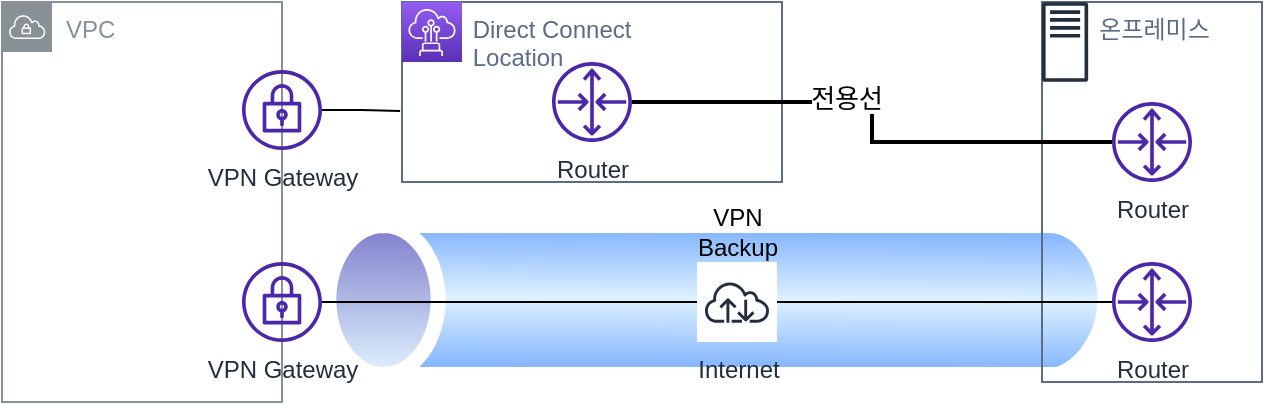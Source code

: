 <mxfile version="20.8.10" type="device"><diagram name="페이지-1" id="U46O50pAtN590EU78s17"><mxGraphModel dx="1114" dy="894" grid="1" gridSize="10" guides="1" tooltips="1" connect="1" arrows="1" fold="1" page="1" pageScale="1" pageWidth="827" pageHeight="1169" math="0" shadow="0"><root><mxCell id="0"/><mxCell id="1" parent="0"/><mxCell id="uHOiW_EBh71SGdm0hBzY-19" value="" style="perimeter=ellipsePerimeter;html=1;align=center;shadow=0;dashed=0;spacingTop=3;image;image=img/lib/active_directory/tunnel.svg;opacity=50;" vertex="1" parent="1"><mxGeometry x="185" y="228" width="425" height="82" as="geometry"/></mxCell><mxCell id="uHOiW_EBh71SGdm0hBzY-3" value="VPC" style="sketch=0;outlineConnect=0;gradientColor=none;html=1;whiteSpace=wrap;fontSize=12;fontStyle=0;shape=mxgraph.aws4.group;grIcon=mxgraph.aws4.group_vpc;strokeColor=#879196;fillColor=none;verticalAlign=top;align=left;spacingLeft=30;fontColor=#879196;dashed=0;" vertex="1" parent="1"><mxGeometry x="40" y="120" width="140" height="200" as="geometry"/></mxCell><mxCell id="uHOiW_EBh71SGdm0hBzY-4" value="        온프레미스" style="fillColor=none;strokeColor=#5A6C86;verticalAlign=top;fontStyle=0;fontColor=#5A6C86;align=left;" vertex="1" parent="1"><mxGeometry x="560" y="120" width="110" height="190" as="geometry"/></mxCell><mxCell id="uHOiW_EBh71SGdm0hBzY-5" value="          Direct Connect &#10;          Location" style="fillColor=none;strokeColor=#5A6C86;verticalAlign=top;fontStyle=0;fontColor=#5A6C86;align=left;" vertex="1" parent="1"><mxGeometry x="240" y="120" width="190" height="90" as="geometry"/></mxCell><mxCell id="uHOiW_EBh71SGdm0hBzY-6" value="" style="sketch=0;points=[[0,0,0],[0.25,0,0],[0.5,0,0],[0.75,0,0],[1,0,0],[0,1,0],[0.25,1,0],[0.5,1,0],[0.75,1,0],[1,1,0],[0,0.25,0],[0,0.5,0],[0,0.75,0],[1,0.25,0],[1,0.5,0],[1,0.75,0]];outlineConnect=0;fontColor=#232F3E;gradientColor=#945DF2;gradientDirection=north;fillColor=#5A30B5;strokeColor=#ffffff;dashed=0;verticalLabelPosition=bottom;verticalAlign=top;align=center;html=1;fontSize=12;fontStyle=0;aspect=fixed;shape=mxgraph.aws4.resourceIcon;resIcon=mxgraph.aws4.direct_connect;" vertex="1" parent="1"><mxGeometry x="240" y="120" width="30" height="30" as="geometry"/></mxCell><mxCell id="uHOiW_EBh71SGdm0hBzY-7" style="edgeStyle=orthogonalEdgeStyle;rounded=0;orthogonalLoop=1;jettySize=auto;html=1;strokeWidth=2;endArrow=none;endFill=0;" edge="1" parent="1" source="uHOiW_EBh71SGdm0hBzY-8" target="uHOiW_EBh71SGdm0hBzY-10"><mxGeometry relative="1" as="geometry"/></mxCell><mxCell id="uHOiW_EBh71SGdm0hBzY-26" value="전용선" style="edgeLabel;html=1;align=center;verticalAlign=middle;resizable=0;points=[];fontSize=13;" vertex="1" connectable="0" parent="uHOiW_EBh71SGdm0hBzY-7"><mxGeometry x="-0.177" y="5" relative="1" as="geometry"><mxPoint y="3" as="offset"/></mxGeometry></mxCell><mxCell id="uHOiW_EBh71SGdm0hBzY-8" value="Router" style="sketch=0;outlineConnect=0;fontColor=#232F3E;gradientColor=none;fillColor=#4D27AA;strokeColor=none;dashed=0;verticalLabelPosition=bottom;verticalAlign=top;align=center;html=1;fontSize=12;fontStyle=0;aspect=fixed;pointerEvents=1;shape=mxgraph.aws4.router;" vertex="1" parent="1"><mxGeometry x="315" y="150" width="40" height="40" as="geometry"/></mxCell><mxCell id="uHOiW_EBh71SGdm0hBzY-9" value="" style="sketch=0;outlineConnect=0;fontColor=#232F3E;gradientColor=none;fillColor=#232F3D;strokeColor=none;dashed=0;verticalLabelPosition=bottom;verticalAlign=top;align=center;html=1;fontSize=12;fontStyle=0;aspect=fixed;pointerEvents=1;shape=mxgraph.aws4.traditional_server;" vertex="1" parent="1"><mxGeometry x="560" y="120" width="23.08" height="40" as="geometry"/></mxCell><mxCell id="uHOiW_EBh71SGdm0hBzY-10" value="Router" style="sketch=0;outlineConnect=0;fontColor=#232F3E;gradientColor=none;fillColor=#4D27AA;strokeColor=none;dashed=0;verticalLabelPosition=bottom;verticalAlign=top;align=center;html=1;fontSize=12;fontStyle=0;aspect=fixed;pointerEvents=1;shape=mxgraph.aws4.router;" vertex="1" parent="1"><mxGeometry x="595" y="170" width="40" height="40" as="geometry"/></mxCell><mxCell id="uHOiW_EBh71SGdm0hBzY-11" value="Router" style="sketch=0;outlineConnect=0;fontColor=#232F3E;gradientColor=none;fillColor=#4D27AA;strokeColor=none;dashed=0;verticalLabelPosition=bottom;verticalAlign=top;align=center;html=1;fontSize=12;fontStyle=0;aspect=fixed;pointerEvents=1;shape=mxgraph.aws4.router;" vertex="1" parent="1"><mxGeometry x="595" y="250" width="40" height="40" as="geometry"/></mxCell><mxCell id="uHOiW_EBh71SGdm0hBzY-25" style="edgeStyle=orthogonalEdgeStyle;rounded=0;orthogonalLoop=1;jettySize=auto;html=1;entryX=-0.005;entryY=0.606;entryDx=0;entryDy=0;entryPerimeter=0;endArrow=none;endFill=0;" edge="1" parent="1" source="uHOiW_EBh71SGdm0hBzY-16" target="uHOiW_EBh71SGdm0hBzY-5"><mxGeometry relative="1" as="geometry"/></mxCell><mxCell id="uHOiW_EBh71SGdm0hBzY-16" value="VPN Gateway" style="sketch=0;outlineConnect=0;fontColor=#232F3E;gradientColor=none;fillColor=#4D27AA;strokeColor=none;dashed=0;verticalLabelPosition=bottom;verticalAlign=top;align=center;html=1;fontSize=12;fontStyle=0;aspect=fixed;pointerEvents=1;shape=mxgraph.aws4.vpn_gateway;" vertex="1" parent="1"><mxGeometry x="160" y="154" width="40" height="40" as="geometry"/></mxCell><mxCell id="uHOiW_EBh71SGdm0hBzY-21" style="edgeStyle=orthogonalEdgeStyle;rounded=0;orthogonalLoop=1;jettySize=auto;html=1;endArrow=none;endFill=0;" edge="1" parent="1" source="uHOiW_EBh71SGdm0hBzY-17" target="uHOiW_EBh71SGdm0hBzY-18"><mxGeometry relative="1" as="geometry"/></mxCell><mxCell id="uHOiW_EBh71SGdm0hBzY-17" value="VPN Gateway" style="sketch=0;outlineConnect=0;fontColor=#232F3E;gradientColor=none;fillColor=#4D27AA;strokeColor=none;dashed=0;verticalLabelPosition=bottom;verticalAlign=top;align=center;html=1;fontSize=12;fontStyle=0;aspect=fixed;pointerEvents=1;shape=mxgraph.aws4.vpn_gateway;" vertex="1" parent="1"><mxGeometry x="160" y="250" width="40" height="40" as="geometry"/></mxCell><mxCell id="uHOiW_EBh71SGdm0hBzY-22" style="edgeStyle=orthogonalEdgeStyle;rounded=0;orthogonalLoop=1;jettySize=auto;html=1;endArrow=none;endFill=0;" edge="1" parent="1" source="uHOiW_EBh71SGdm0hBzY-18" target="uHOiW_EBh71SGdm0hBzY-11"><mxGeometry relative="1" as="geometry"/></mxCell><mxCell id="uHOiW_EBh71SGdm0hBzY-18" value="Internet" style="sketch=0;outlineConnect=0;fontColor=#232F3E;gradientColor=none;strokeColor=#232F3E;fillColor=#ffffff;dashed=0;verticalLabelPosition=bottom;verticalAlign=top;align=center;html=1;fontSize=12;fontStyle=0;aspect=fixed;shape=mxgraph.aws4.resourceIcon;resIcon=mxgraph.aws4.internet;" vertex="1" parent="1"><mxGeometry x="387.5" y="250" width="40" height="40" as="geometry"/></mxCell><mxCell id="uHOiW_EBh71SGdm0hBzY-20" value="VPN Backup" style="text;html=1;strokeColor=none;fillColor=none;align=center;verticalAlign=middle;whiteSpace=wrap;rounded=0;" vertex="1" parent="1"><mxGeometry x="377.5" y="220" width="60" height="30" as="geometry"/></mxCell></root></mxGraphModel></diagram></mxfile>